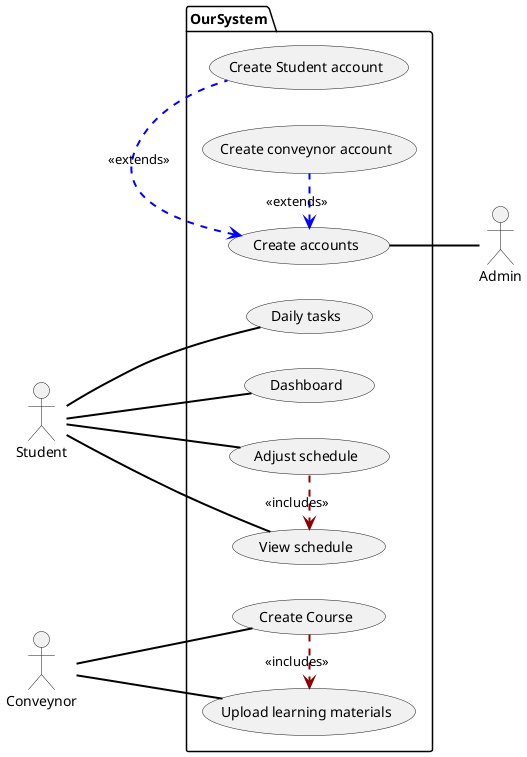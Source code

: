 /'
 ' * * * Group 36 UML Diagram * * * 
 '
 ' You will need to install PlantUML tools to generate the 
 ' Image from source.
 ' 
 ' https://plantuml.com/download
 '
 ' # : Protected
 ' ~ : Package Private
 ' + : Public
 ' - : Private
'/

@startuml Use_case
left to right direction

actor Student 
actor Admin
actor Conveynor

skinparam ArrowThickness 2
skinparam ArrowColor #black

package OurSystem {
    usecase "Create Course" as create_cse

    usecase "Create accounts" as create_acc
    usecase "Create Student account" as student_acc
    create_acc <. student_acc #blue : << extends >>
    usecase "Create conveynor account" as conveynor_acc
    create_acc <. conveynor_acc #blue : << extends >>

    usecase "Upload learning materials" as upload_learning_materials
    usecase "Daily tasks" as todos
    usecase "View schedule" as view_sched
    usecase "Adjust schedule" as adjustment
    usecase "Dashboard" as dashboard

    /'
     ' Whenever adjustment use case happens, view schedule use case will happen
     ' as a subcase of the adjstment use case. 
     '/
    adjustment .> view_sched #DarkRed : << includes >> 

    create_acc -- Admin

    Student -- view_sched
    Student -- todos
    Student -- adjustment
    Student -- dashboard

    Conveynor -- upload_learning_materials
    Conveynor -- create_cse

    /' 
     ' Whenever a course is created, learning materials should be uploaded.
     '/
    create_cse .> upload_learning_materials #DarkRed : << includes >>
}

@enduml